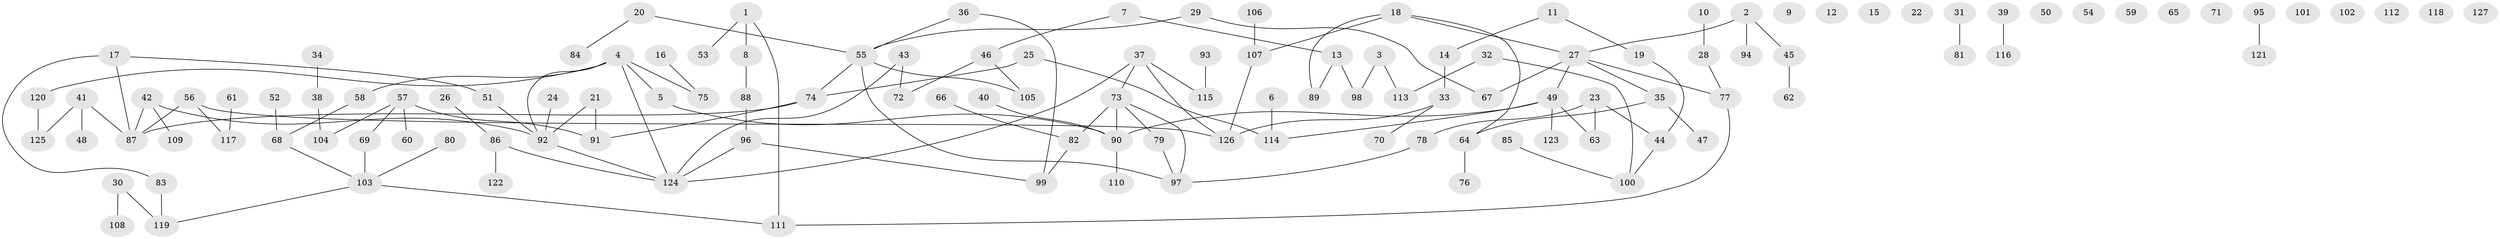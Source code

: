 // coarse degree distribution, {0: 0.2222222222222222, 1: 0.3333333333333333, 2: 0.2698412698412698, 5: 0.047619047619047616, 4: 0.047619047619047616, 3: 0.015873015873015872, 7: 0.031746031746031744, 9: 0.015873015873015872, 8: 0.015873015873015872}
// Generated by graph-tools (version 1.1) at 2025/43/03/04/25 21:43:06]
// undirected, 127 vertices, 132 edges
graph export_dot {
graph [start="1"]
  node [color=gray90,style=filled];
  1;
  2;
  3;
  4;
  5;
  6;
  7;
  8;
  9;
  10;
  11;
  12;
  13;
  14;
  15;
  16;
  17;
  18;
  19;
  20;
  21;
  22;
  23;
  24;
  25;
  26;
  27;
  28;
  29;
  30;
  31;
  32;
  33;
  34;
  35;
  36;
  37;
  38;
  39;
  40;
  41;
  42;
  43;
  44;
  45;
  46;
  47;
  48;
  49;
  50;
  51;
  52;
  53;
  54;
  55;
  56;
  57;
  58;
  59;
  60;
  61;
  62;
  63;
  64;
  65;
  66;
  67;
  68;
  69;
  70;
  71;
  72;
  73;
  74;
  75;
  76;
  77;
  78;
  79;
  80;
  81;
  82;
  83;
  84;
  85;
  86;
  87;
  88;
  89;
  90;
  91;
  92;
  93;
  94;
  95;
  96;
  97;
  98;
  99;
  100;
  101;
  102;
  103;
  104;
  105;
  106;
  107;
  108;
  109;
  110;
  111;
  112;
  113;
  114;
  115;
  116;
  117;
  118;
  119;
  120;
  121;
  122;
  123;
  124;
  125;
  126;
  127;
  1 -- 8;
  1 -- 53;
  1 -- 111;
  2 -- 27;
  2 -- 45;
  2 -- 94;
  3 -- 98;
  3 -- 113;
  4 -- 5;
  4 -- 58;
  4 -- 75;
  4 -- 92;
  4 -- 120;
  4 -- 124;
  5 -- 90;
  6 -- 114;
  7 -- 13;
  7 -- 46;
  8 -- 88;
  10 -- 28;
  11 -- 14;
  11 -- 19;
  13 -- 89;
  13 -- 98;
  14 -- 33;
  16 -- 75;
  17 -- 51;
  17 -- 83;
  17 -- 87;
  18 -- 27;
  18 -- 64;
  18 -- 89;
  18 -- 107;
  19 -- 44;
  20 -- 55;
  20 -- 84;
  21 -- 91;
  21 -- 92;
  23 -- 44;
  23 -- 63;
  23 -- 78;
  24 -- 92;
  25 -- 74;
  25 -- 114;
  26 -- 86;
  27 -- 35;
  27 -- 49;
  27 -- 67;
  27 -- 77;
  28 -- 77;
  29 -- 55;
  29 -- 67;
  30 -- 108;
  30 -- 119;
  31 -- 81;
  32 -- 100;
  32 -- 113;
  33 -- 70;
  33 -- 126;
  34 -- 38;
  35 -- 47;
  35 -- 64;
  36 -- 55;
  36 -- 99;
  37 -- 73;
  37 -- 115;
  37 -- 124;
  37 -- 126;
  38 -- 104;
  39 -- 116;
  40 -- 90;
  41 -- 48;
  41 -- 87;
  41 -- 125;
  42 -- 87;
  42 -- 92;
  42 -- 109;
  43 -- 72;
  43 -- 124;
  44 -- 100;
  45 -- 62;
  46 -- 72;
  46 -- 105;
  49 -- 63;
  49 -- 90;
  49 -- 114;
  49 -- 123;
  51 -- 92;
  52 -- 68;
  55 -- 74;
  55 -- 97;
  55 -- 105;
  56 -- 87;
  56 -- 117;
  56 -- 126;
  57 -- 60;
  57 -- 69;
  57 -- 91;
  57 -- 104;
  58 -- 68;
  61 -- 117;
  64 -- 76;
  66 -- 82;
  68 -- 103;
  69 -- 103;
  73 -- 79;
  73 -- 82;
  73 -- 90;
  73 -- 97;
  74 -- 87;
  74 -- 91;
  77 -- 111;
  78 -- 97;
  79 -- 97;
  80 -- 103;
  82 -- 99;
  83 -- 119;
  85 -- 100;
  86 -- 122;
  86 -- 124;
  88 -- 96;
  90 -- 110;
  92 -- 124;
  93 -- 115;
  95 -- 121;
  96 -- 99;
  96 -- 124;
  103 -- 111;
  103 -- 119;
  106 -- 107;
  107 -- 126;
  120 -- 125;
}
